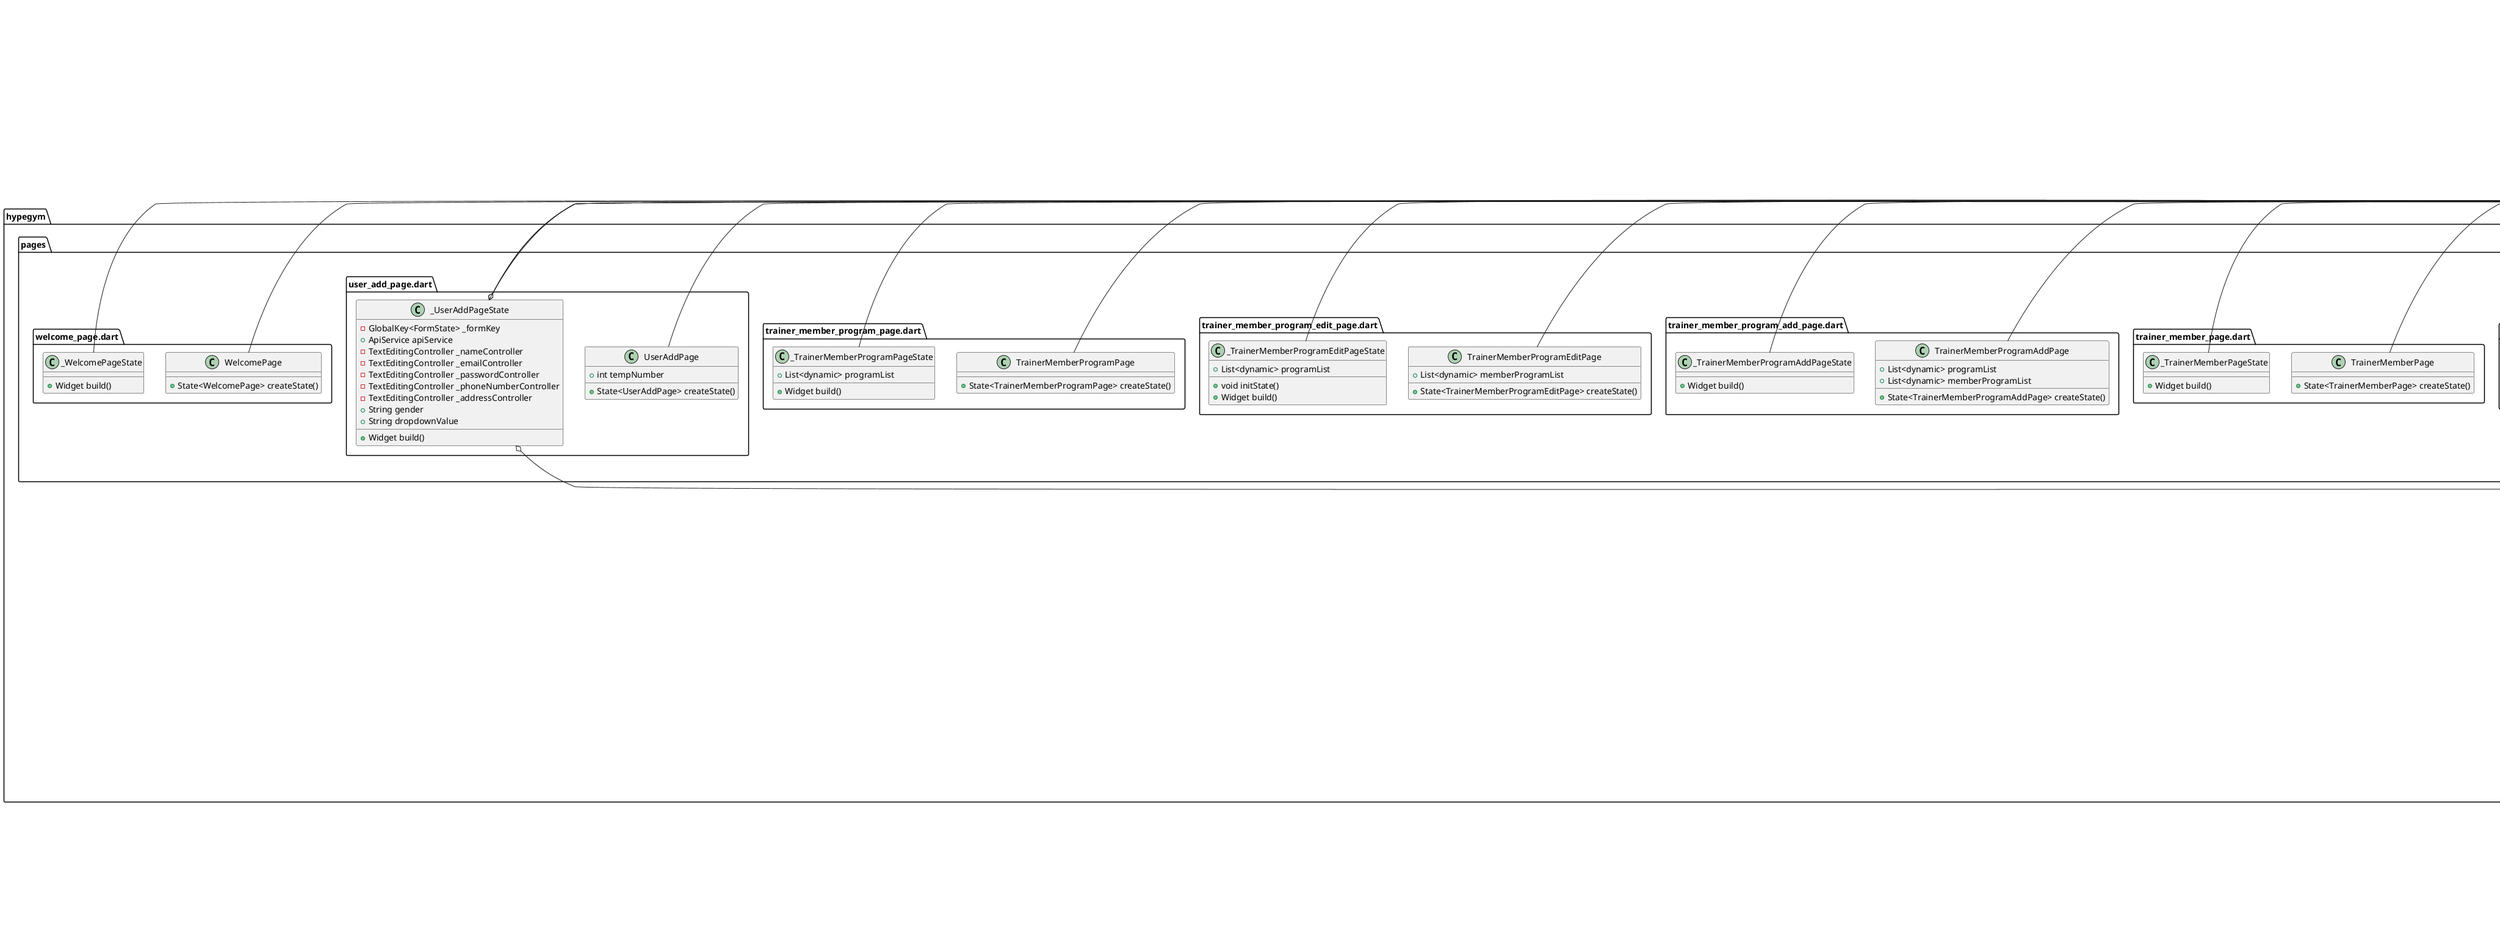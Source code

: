 @startuml
set namespaceSeparator ::

class "hypegym::helpers::constants.dart::Constants" {
  {static} +String baseUrl
}

class "hypegym::main.dart::MyApp" {
  +int direct
  +Widget build()
}

"flutter::src::widgets::framework.dart::StatelessWidget" <|-- "hypegym::main.dart::MyApp"

class "hypegym::models::user.dart::User" {
  +String email
  +String role
  +int ID
  +int gymId
  +int exp
  +Map<String, dynamic> toJson()
}

class "hypegym::models::user.dart::UserDto" {
  +int ID
  +String name
  +String email
  +String phone_number
  +String gender
  +String address
  +String role
  +int gymId
  +Map<String, dynamic> toJson()
}

class "hypegym::models::user.dart::UserEditDto" {
  +String name
  +String email
  +String phone_number
  +String gender
  +String address
  +Map<String, dynamic> toJson()
}

class "hypegym::models::user.dart::UserResDto" {
  +int ID
  +int trainerID
  +Map<String, dynamic> toJson()
}

class "hypegym::pages::about_us_page.dart::AboutUsPage" {
  +Widget build()
}

"flutter::src::widgets::framework.dart::StatelessWidget" <|-- "hypegym::pages::about_us_page.dart::AboutUsPage"

class "hypegym::pages::admin_gym_information_page.dart::AdminGymInformationPage" {
  +Widget build()
}

"flutter::src::widgets::framework.dart::StatelessWidget" <|-- "hypegym::pages::admin_gym_information_page.dart::AdminGymInformationPage"

class "hypegym::pages::admin_gym_page.dart::AdminGymPage" {
  +State<AdminGymPage> createState()
}

"flutter::src::widgets::framework.dart::StatefulWidget" <|-- "hypegym::pages::admin_gym_page.dart::AdminGymPage"

class "hypegym::pages::admin_gym_page.dart::_AdminGymPageState" {
  +int selectedIndex
  {static} -List<Widget> _widgetOptions
  -void _onItemTapped()
  +Widget build()
}

"flutter::src::widgets::framework.dart::State" <|-- "hypegym::pages::admin_gym_page.dart::_AdminGymPageState"

class "hypegym::pages::admin_list_member_page.dart::AdminListMemberPage" {
  +UserDto user
  +State<AdminListMemberPage> createState()
}

"hypegym::pages::admin_list_member_page.dart::AdminListMemberPage" o-- "hypegym::models::user.dart::UserDto"
"flutter::src::widgets::framework.dart::StatefulWidget" <|-- "hypegym::pages::admin_list_member_page.dart::AdminListMemberPage"

class "hypegym::pages::admin_list_member_page.dart::_AdminListMemberPageState" {
  +ApiService apiService
  +Widget build()
}

"hypegym::pages::admin_list_member_page.dart::_AdminListMemberPageState" o-- "hypegym::services::api_service.dart::ApiService"
"flutter::src::widgets::framework.dart::State" <|-- "hypegym::pages::admin_list_member_page.dart::_AdminListMemberPageState"

class "hypegym::pages::admin_member_page.dart::AdminMemberPage" {
  +State<AdminMemberPage> createState()
}

"flutter::src::widgets::framework.dart::StatefulWidget" <|-- "hypegym::pages::admin_member_page.dart::AdminMemberPage"

class "hypegym::pages::admin_member_page.dart::_AdminMemberPageState" {
  +ApiService apiService
  +Widget build()
}

"hypegym::pages::admin_member_page.dart::_AdminMemberPageState" o-- "hypegym::services::api_service.dart::ApiService"
"flutter::src::widgets::framework.dart::State" <|-- "hypegym::pages::admin_member_page.dart::_AdminMemberPageState"

class "hypegym::pages::admin_member_profile_page.dart::AdminMemberProfilePage" {
  +UserDto user
  +State<AdminMemberProfilePage> createState()
}

"hypegym::pages::admin_member_profile_page.dart::AdminMemberProfilePage" o-- "hypegym::models::user.dart::UserDto"
"flutter::src::widgets::framework.dart::StatefulWidget" <|-- "hypegym::pages::admin_member_profile_page.dart::AdminMemberProfilePage"

class "hypegym::pages::admin_member_profile_page.dart::_AdminMemberProfilePageState" {
  +ApiService apiService
  +Widget build()
}

"hypegym::pages::admin_member_profile_page.dart::_AdminMemberProfilePageState" o-- "hypegym::services::api_service.dart::ApiService"
"flutter::src::widgets::framework.dart::State" <|-- "hypegym::pages::admin_member_profile_page.dart::_AdminMemberProfilePageState"

class "hypegym::pages::admin_pt_assign_page.dart::AdminPTAssignPage" {
  +UserDto user
  +State<AdminPTAssignPage> createState()
}

"hypegym::pages::admin_pt_assign_page.dart::AdminPTAssignPage" o-- "hypegym::models::user.dart::UserDto"
"flutter::src::widgets::framework.dart::StatefulWidget" <|-- "hypegym::pages::admin_pt_assign_page.dart::AdminPTAssignPage"

class "hypegym::pages::admin_pt_assign_page.dart::_AdminPTAssignPageState" {
  +ApiService apiService
  +Widget build()
}

"hypegym::pages::admin_pt_assign_page.dart::_AdminPTAssignPageState" o-- "hypegym::services::api_service.dart::ApiService"
"flutter::src::widgets::framework.dart::State" <|-- "hypegym::pages::admin_pt_assign_page.dart::_AdminPTAssignPageState"

class "hypegym::pages::admin_trainer_page.dart::AdminTrainerPage" {
  +State<AdminTrainerPage> createState()
}

"flutter::src::widgets::framework.dart::StatefulWidget" <|-- "hypegym::pages::admin_trainer_page.dart::AdminTrainerPage"

class "hypegym::pages::admin_trainer_page.dart::_AdminTrainerPageState" {
  +ApiService apiService
  +Widget build()
}

"hypegym::pages::admin_trainer_page.dart::_AdminTrainerPageState" o-- "hypegym::services::api_service.dart::ApiService"
"flutter::src::widgets::framework.dart::State" <|-- "hypegym::pages::admin_trainer_page.dart::_AdminTrainerPageState"

class "hypegym::pages::admin_trainer_profile_page.dart::AdminTrainerProfilePage" {
  +UserDto user
  +State<AdminTrainerProfilePage> createState()
}

"hypegym::pages::admin_trainer_profile_page.dart::AdminTrainerProfilePage" o-- "hypegym::models::user.dart::UserDto"
"flutter::src::widgets::framework.dart::StatefulWidget" <|-- "hypegym::pages::admin_trainer_profile_page.dart::AdminTrainerProfilePage"

class "hypegym::pages::admin_trainer_profile_page.dart::_AdminTrainerProfilePageState" {
  +ApiService apiService
  +Widget build()
}

"hypegym::pages::admin_trainer_profile_page.dart::_AdminTrainerProfilePageState" o-- "hypegym::services::api_service.dart::ApiService"
"flutter::src::widgets::framework.dart::State" <|-- "hypegym::pages::admin_trainer_profile_page.dart::_AdminTrainerProfilePageState"

class "hypegym::pages::edit_profile_page.dart::EditProfilePage" {
  +UserDto user
  +State<EditProfilePage> createState()
}

"hypegym::pages::edit_profile_page.dart::EditProfilePage" o-- "hypegym::models::user.dart::UserDto"
"flutter::src::widgets::framework.dart::StatefulWidget" <|-- "hypegym::pages::edit_profile_page.dart::EditProfilePage"

class "hypegym::pages::edit_profile_page.dart::_EditProfilePageState" {
  +ApiService apiService
  +Widget build()
}

"hypegym::pages::edit_profile_page.dart::_EditProfilePageState" o-- "hypegym::services::api_service.dart::ApiService"
"flutter::src::widgets::framework.dart::State" <|-- "hypegym::pages::edit_profile_page.dart::_EditProfilePageState"

class "hypegym::pages::login_page.dart::LoginPage" {
  +State<LoginPage> createState()
}

"flutter::src::widgets::framework.dart::StatefulWidget" <|-- "hypegym::pages::login_page.dart::LoginPage"

class "hypegym::pages::login_page.dart::_LoginPageState" {
  -GlobalKey<FormState> _formKey
  +AuthService authService
  +ApiService apiService
  -TextEditingController _emailController
  -TextEditingController _passwordController
  +FlutterSecureStorage storage
  +bool passwordVisible
  +Widget build()
}

"hypegym::pages::login_page.dart::_LoginPageState" o-- "flutter::src::widgets::framework.dart::GlobalKey<FormState>"
"hypegym::pages::login_page.dart::_LoginPageState" o-- "hypegym::services::auth_service.dart::AuthService"
"hypegym::pages::login_page.dart::_LoginPageState" o-- "hypegym::services::api_service.dart::ApiService"
"hypegym::pages::login_page.dart::_LoginPageState" o-- "flutter::src::widgets::editable_text.dart::TextEditingController"
"hypegym::pages::login_page.dart::_LoginPageState" o-- "flutter_secure_storage::flutter_secure_storage.dart::FlutterSecureStorage"
"flutter::src::widgets::framework.dart::State" <|-- "hypegym::pages::login_page.dart::_LoginPageState"

class "hypegym::pages::member_gym_page.dart::MemberGymPage" {
  +State<MemberGymPage> createState()
}

"flutter::src::widgets::framework.dart::StatefulWidget" <|-- "hypegym::pages::member_gym_page.dart::MemberGymPage"

class "hypegym::pages::member_gym_page.dart::_MemberGymPageState" {
  +int selectedIndex
  {static} -List<Widget> _widgetOptions
  -void _onItemTapped()
  +Widget build()
}

"flutter::src::widgets::framework.dart::State" <|-- "hypegym::pages::member_gym_page.dart::_MemberGymPageState"

class "hypegym::pages::member_measurement_page.dart::MemberMeasurementPage" {
  +Widget build()
}

"flutter::src::widgets::framework.dart::StatelessWidget" <|-- "hypegym::pages::member_measurement_page.dart::MemberMeasurementPage"

class "hypegym::pages::member_program_page.dart::MemberProgramPage" {
  +State<MemberProgramPage> createState()
}

"flutter::src::widgets::framework.dart::StatefulWidget" <|-- "hypegym::pages::member_program_page.dart::MemberProgramPage"

class "hypegym::pages::member_program_page.dart::_MemberProgramPageState" {
  +List<dynamic> programList
  +Widget build()
}

"flutter::src::widgets::framework.dart::State" <|-- "hypegym::pages::member_program_page.dart::_MemberProgramPageState"

class "hypegym::pages::member_qr_page.dart::MemberQrPage" {
  +State<MemberQrPage> createState()
}

"flutter::src::widgets::framework.dart::StatefulWidget" <|-- "hypegym::pages::member_qr_page.dart::MemberQrPage"

class "hypegym::pages::member_qr_page.dart::_MemberQrPageState" {
  +ApiService apiService
  +FlutterSecureStorage storage
  +Barcode? result
  +QRViewController? controller
  +GlobalKey<State<StatefulWidget>> qrKey
  +void reassemble()
  +Widget build()
  -Widget _buildQrView()
  -void _onQRViewCreated()
  -void _onPermissionSet()
  +void dispose()
  +dynamic check_in_out()
}

"hypegym::pages::member_qr_page.dart::_MemberQrPageState" o-- "hypegym::services::api_service.dart::ApiService"
"hypegym::pages::member_qr_page.dart::_MemberQrPageState" o-- "flutter_secure_storage::flutter_secure_storage.dart::FlutterSecureStorage"
"hypegym::pages::member_qr_page.dart::_MemberQrPageState" o-- "qr_code_scanner::src::types::barcode.dart::Barcode"
"hypegym::pages::member_qr_page.dart::_MemberQrPageState" o-- "qr_code_scanner::src::qr_code_scanner.dart::QRViewController"
"hypegym::pages::member_qr_page.dart::_MemberQrPageState" o-- "flutter::src::widgets::framework.dart::GlobalKey<State<StatefulWidget>>"
"flutter::src::widgets::framework.dart::State" <|-- "hypegym::pages::member_qr_page.dart::_MemberQrPageState"

class "hypegym::pages::profile_page.dart::ProfilePage" {
  +State<ProfilePage> createState()
}

"flutter::src::widgets::framework.dart::StatefulWidget" <|-- "hypegym::pages::profile_page.dart::ProfilePage"

class "hypegym::pages::profile_page.dart::_ProfilePageState" {
  +ApiService apiService
  +FlutterSecureStorage storage
  +User user
  +UserDto profile
  +Future<UserDto> temp()
  +Widget build()
}

"hypegym::pages::profile_page.dart::_ProfilePageState" o-- "hypegym::services::api_service.dart::ApiService"
"hypegym::pages::profile_page.dart::_ProfilePageState" o-- "flutter_secure_storage::flutter_secure_storage.dart::FlutterSecureStorage"
"hypegym::pages::profile_page.dart::_ProfilePageState" o-- "hypegym::models::user.dart::User"
"hypegym::pages::profile_page.dart::_ProfilePageState" o-- "hypegym::models::user.dart::UserDto"
"flutter::src::widgets::framework.dart::State" <|-- "hypegym::pages::profile_page.dart::_ProfilePageState"

class "hypegym::pages::temp.dart::TempPage" {
  +State<TempPage> createState()
}

"flutter::src::widgets::framework.dart::StatefulWidget" <|-- "hypegym::pages::temp.dart::TempPage"

class "hypegym::pages::temp.dart::_TempPageState" {
  +Map<String, String> measurementMap
  +Widget build()
}

"flutter::src::widgets::framework.dart::State" <|-- "hypegym::pages::temp.dart::_TempPageState"

class "hypegym::pages::temp_edit.dart::TempEdit" {
  +Map<dynamic, dynamic> memberMeasurement
  +State<TempEdit> createState()
}

"flutter::src::widgets::framework.dart::StatefulWidget" <|-- "hypegym::pages::temp_edit.dart::TempEdit"

class "hypegym::pages::temp_edit.dart::_TempEditState" {
  +TextInputType keyboardType
  +Widget build()
}

"hypegym::pages::temp_edit.dart::_TempEditState" o-- "flutter::src::services::text_input.dart::TextInputType"
"flutter::src::widgets::framework.dart::State" <|-- "hypegym::pages::temp_edit.dart::_TempEditState"

class "hypegym::pages::trainer_gym_page.dart::TrainerGymPage" {
  +State<TrainerGymPage> createState()
}

"flutter::src::widgets::framework.dart::StatefulWidget" <|-- "hypegym::pages::trainer_gym_page.dart::TrainerGymPage"

class "hypegym::pages::trainer_gym_page.dart::_TrainerGymPageState" {
  +int selectedIndex
  {static} -List<Widget> _widgetOptions
  -void _onItemTapped()
  +Widget build()
}

"flutter::src::widgets::framework.dart::State" <|-- "hypegym::pages::trainer_gym_page.dart::_TrainerGymPageState"

class "hypegym::pages::trainer_member_measurement_edit_page.dart::MeasurementEditPage" {
  +Map<dynamic, dynamic> memberMeasurement
  +State<MeasurementEditPage> createState()
}

"flutter::src::widgets::framework.dart::StatefulWidget" <|-- "hypegym::pages::trainer_member_measurement_edit_page.dart::MeasurementEditPage"

class "hypegym::pages::trainer_member_measurement_edit_page.dart::_MeasurementEditPageState" {
  +TextInputType keyboardType
  +Widget build()
}

"hypegym::pages::trainer_member_measurement_edit_page.dart::_MeasurementEditPageState" o-- "flutter::src::services::text_input.dart::TextInputType"
"flutter::src::widgets::framework.dart::State" <|-- "hypegym::pages::trainer_member_measurement_edit_page.dart::_MeasurementEditPageState"

class "hypegym::pages::trainer_member_measurement_page.dart::TrainerMemberMeasurementPage" {
  +State<TrainerMemberMeasurementPage> createState()
}

"flutter::src::widgets::framework.dart::StatefulWidget" <|-- "hypegym::pages::trainer_member_measurement_page.dart::TrainerMemberMeasurementPage"

class "hypegym::pages::trainer_member_measurement_page.dart::_TrainerMemberMeasurementPageState" {
  +Map<String, String> measurementMap
  +Widget build()
}

"flutter::src::widgets::framework.dart::State" <|-- "hypegym::pages::trainer_member_measurement_page.dart::_TrainerMemberMeasurementPageState"

class "hypegym::pages::trainer_member_page.dart::TrainerMemberPage" {
  +State<TrainerMemberPage> createState()
}

"flutter::src::widgets::framework.dart::StatefulWidget" <|-- "hypegym::pages::trainer_member_page.dart::TrainerMemberPage"

class "hypegym::pages::trainer_member_page.dart::_TrainerMemberPageState" {
  +Widget build()
}

"flutter::src::widgets::framework.dart::State" <|-- "hypegym::pages::trainer_member_page.dart::_TrainerMemberPageState"

class "hypegym::pages::trainer_member_program_add_page.dart::TrainerMemberProgramAddPage" {
  +List<dynamic> programList
  +List<dynamic> memberProgramList
  +State<TrainerMemberProgramAddPage> createState()
}

"flutter::src::widgets::framework.dart::StatefulWidget" <|-- "hypegym::pages::trainer_member_program_add_page.dart::TrainerMemberProgramAddPage"

class "hypegym::pages::trainer_member_program_add_page.dart::_TrainerMemberProgramAddPageState" {
  +Widget build()
}

"flutter::src::widgets::framework.dart::State" <|-- "hypegym::pages::trainer_member_program_add_page.dart::_TrainerMemberProgramAddPageState"

class "hypegym::pages::trainer_member_program_edit_page.dart::TrainerMemberProgramEditPage" {
  +List<dynamic> memberProgramList
  +State<TrainerMemberProgramEditPage> createState()
}

"flutter::src::widgets::framework.dart::StatefulWidget" <|-- "hypegym::pages::trainer_member_program_edit_page.dart::TrainerMemberProgramEditPage"

class "hypegym::pages::trainer_member_program_edit_page.dart::_TrainerMemberProgramEditPageState" {
  +List<dynamic> programList
  +void initState()
  +Widget build()
}

"flutter::src::widgets::framework.dart::State" <|-- "hypegym::pages::trainer_member_program_edit_page.dart::_TrainerMemberProgramEditPageState"

class "hypegym::pages::trainer_member_program_page.dart::TrainerMemberProgramPage" {
  +State<TrainerMemberProgramPage> createState()
}

"flutter::src::widgets::framework.dart::StatefulWidget" <|-- "hypegym::pages::trainer_member_program_page.dart::TrainerMemberProgramPage"

class "hypegym::pages::trainer_member_program_page.dart::_TrainerMemberProgramPageState" {
  +List<dynamic> programList
  +Widget build()
}

"flutter::src::widgets::framework.dart::State" <|-- "hypegym::pages::trainer_member_program_page.dart::_TrainerMemberProgramPageState"

class "hypegym::pages::user_add_page.dart::UserAddPage" {
  +int tempNumber
  +State<UserAddPage> createState()
}

"flutter::src::widgets::framework.dart::StatefulWidget" <|-- "hypegym::pages::user_add_page.dart::UserAddPage"

class "hypegym::pages::user_add_page.dart::_UserAddPageState" {
  -GlobalKey<FormState> _formKey
  +ApiService apiService
  -TextEditingController _nameController
  -TextEditingController _emailController
  -TextEditingController _passwordController
  -TextEditingController _phoneNumberController
  -TextEditingController _addressController
  +String gender
  +String dropdownValue
  +Widget build()
}

"hypegym::pages::user_add_page.dart::_UserAddPageState" o-- "flutter::src::widgets::framework.dart::GlobalKey<FormState>"
"hypegym::pages::user_add_page.dart::_UserAddPageState" o-- "hypegym::services::api_service.dart::ApiService"
"hypegym::pages::user_add_page.dart::_UserAddPageState" o-- "flutter::src::widgets::editable_text.dart::TextEditingController"
"flutter::src::widgets::framework.dart::State" <|-- "hypegym::pages::user_add_page.dart::_UserAddPageState"

class "hypegym::pages::welcome_page.dart::WelcomePage" {
  +State<WelcomePage> createState()
}

"flutter::src::widgets::framework.dart::StatefulWidget" <|-- "hypegym::pages::welcome_page.dart::WelcomePage"

class "hypegym::pages::welcome_page.dart::_WelcomePageState" {
  +Widget build()
}

"flutter::src::widgets::framework.dart::State" <|-- "hypegym::pages::welcome_page.dart::_WelcomePageState"

class "hypegym::services::api_service.dart::ApiService" {
  +FlutterSecureStorage storage
  +Future<String> tokenOrEmpty
  +Future<User?> userOrEmpty
  +Future<Response?> getMe()
  +Future<Response?> addUser()
  +Future<Response?> editUser()
  +Future<Response?> deleteUser()
  +Future<Response?> getUser()
  +Future<List<UserDto>> fetchMembers()
  +Future<List<UserDto>> fetchTrainers()
  +Future<List<UserDto>> getTrainers()
  +Future<Response?> assignPT()
  +Future<List<UserDto>> getMembers()
  +Future<Response?> dismissMember()
  +Future<Response?> checkIn()
  +Future<Response?> checkOut()
}

"hypegym::services::api_service.dart::ApiService" o-- "flutter_secure_storage::flutter_secure_storage.dart::FlutterSecureStorage"

class "hypegym::services::auth_service.dart::AuthService" {
  +Uri loginUri
  +Future<Response?> login()
}

@enduml